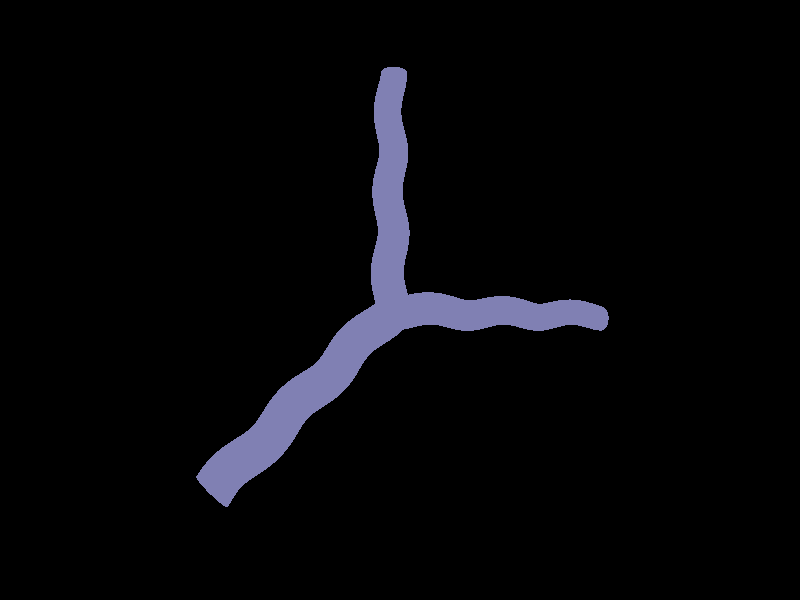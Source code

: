 background { color rgb <0.0, 0.0, 0.0> }

light_source { <10,100,-100> color rgb <1.0,1.0,1.0> }
light_source { <10,100,100> color rgb <1.0,1.0,1.0> }

global_settings { ambient_light <1,1,1>*1 }

//camera { location <0, 70, -300> look_at  <0, 100, 2> }
camera { location <0, 70, -300> look_at  <100, 100, 2> rotate <0,0,45> }
// http://cronodon.com/PovRay/POVRAY_example.html
union{
  intersection{
   #declare R = 2;
   #declare r = 10;
   #declare L = 7;
   #declare P = 0.5;
   #declare controlEnd = 20;
   #declare controlEndPlusOne = 21;
   sphere_sweep { b_spline controlEndPlusOne
   #for (Cntr, 0, controlEnd, 1)
            <R*cos(Cntr),Cntr*L,R*sin(Cntr)>, r
    #end
          }
  cylinder{<0,0,0>,<0,600,0>, 200 translate <0,10,0>}
  }//intersection
  intersection{
    #declare R2 = 2;
    #declare r2 = 7;
    #declare L2 = 7;
    #declare P = 0.5;
    #declare RHalve = -10;//value at which I obtain the old radius
    sphere_sweep { b_spline controlEndPlusOne
   #for (Cntr, 0, controlEnd, 1)
            <R2*cos(Cntr),Cntr*L2,R2*sin(Cntr)>, r+(Cntr-RHalve)*(r2-r)/(controlEnd-RHalve)
    #end
          }
    cylinder{<0,-600,0>,<0,120,0>, 200 translate <0,10,0>}
    rotate <0,0,45>
    translate <0,L*controlEnd-7,0>
    }//intersection
    intersection{
    #declare R3 = 2;
    #declare r3 = 7;
    #declare L3 = 7;
    #declare P = 0.5;
    #declare RHalve = -10;//value at which I obtain the old radius
    sphere_sweep { b_spline controlEndPlusOne
   #for (Cntr, 0, controlEnd, 1)
            <R3*cos(Cntr),Cntr*L3,R3*sin(Cntr)>, r+(Cntr-RHalve)*(r3-r)/(controlEnd-RHalve)
    #end
          
          }
    cylinder{<0,-600,0>,<0,120,0>, 200 translate <0,10,0>}
    rotate <0,0,-45>
          translate <0,L*controlEnd-7,0>
    }//intersection

//pigment { rgb <0.5,0.5,0.7> transmit 0.3}
//finish { diffuse 0.9 ambient 0.5 phong 0.7 phong_size 20 reflection { 0.2 } }
split_union off
texture{ pigment{ color rgb<0.5,0.5,0.7>*1.0}
            normal { bumps 0.2 scale 1.05}
            finish { phong 0.5}
  } // end of texture
}//end union
//cylinder{<0,0,0>,<0,600,0>, 200 translate <0,10,0>}
//pigment { rgbt <2,1,0,0> }
//finish { ambient 0.5 phong 0.7 phong_size 20 reflection { 0.0 } }
//}//end intersection
// }
